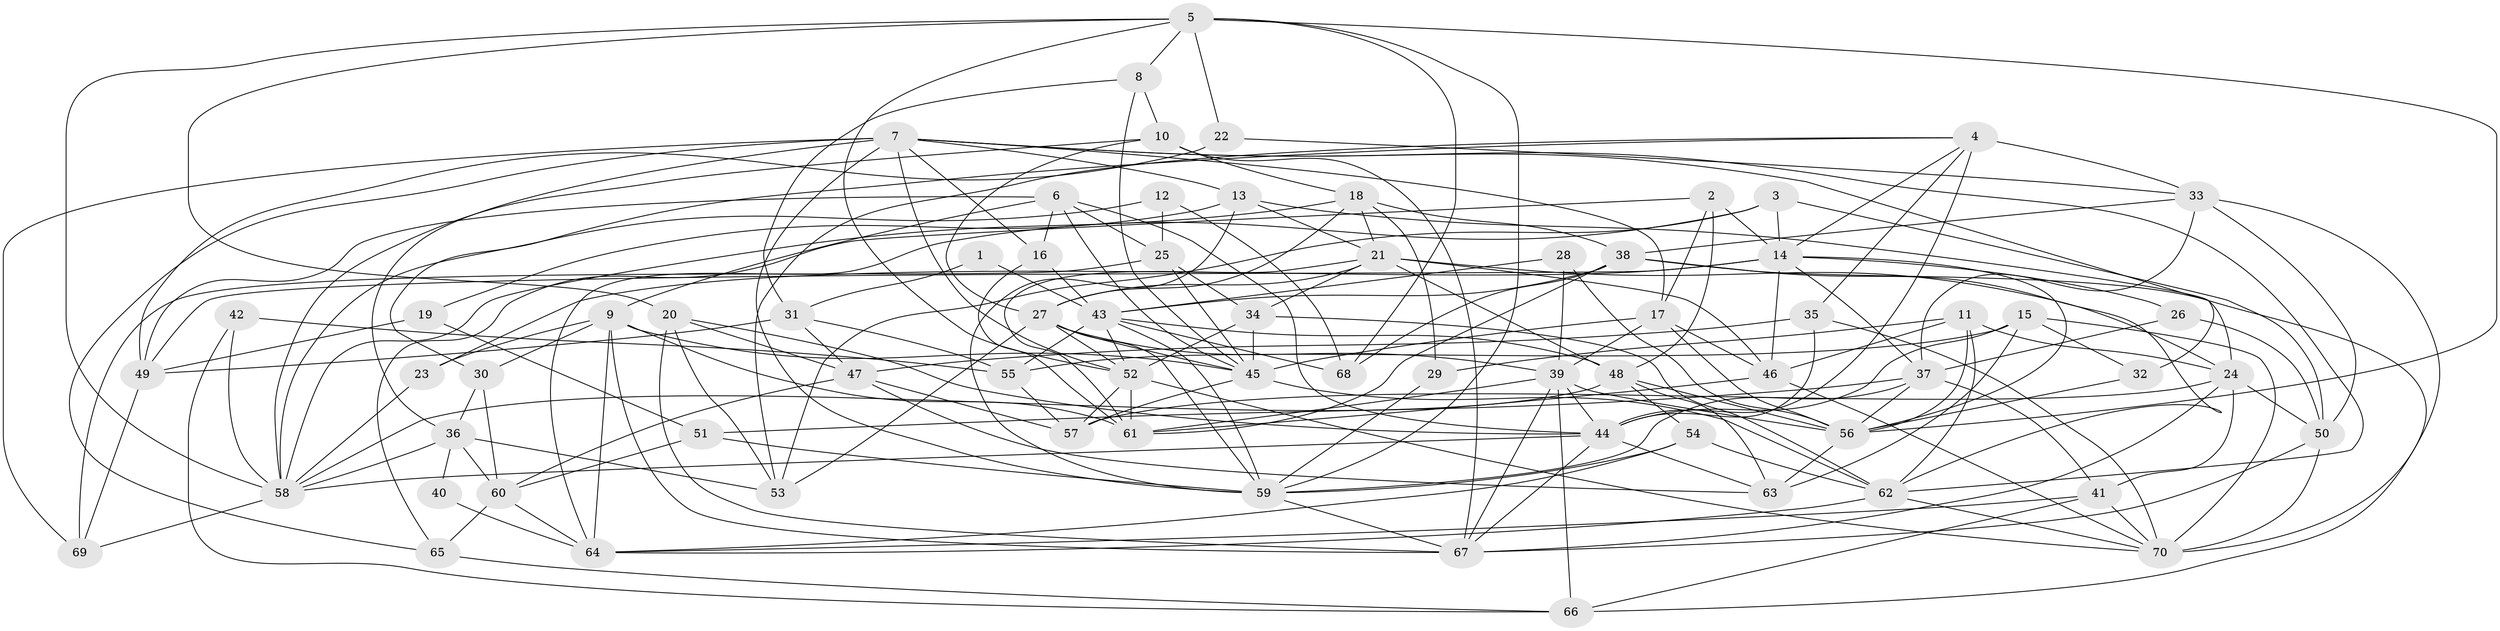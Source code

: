 // original degree distribution, {5: 0.2357142857142857, 2: 0.09285714285714286, 4: 0.22857142857142856, 3: 0.32857142857142857, 7: 0.03571428571428571, 6: 0.07142857142857142, 8: 0.007142857142857143}
// Generated by graph-tools (version 1.1) at 2025/26/03/09/25 03:26:16]
// undirected, 70 vertices, 200 edges
graph export_dot {
graph [start="1"]
  node [color=gray90,style=filled];
  1;
  2;
  3;
  4;
  5;
  6;
  7;
  8;
  9;
  10;
  11;
  12;
  13;
  14;
  15;
  16;
  17;
  18;
  19;
  20;
  21;
  22;
  23;
  24;
  25;
  26;
  27;
  28;
  29;
  30;
  31;
  32;
  33;
  34;
  35;
  36;
  37;
  38;
  39;
  40;
  41;
  42;
  43;
  44;
  45;
  46;
  47;
  48;
  49;
  50;
  51;
  52;
  53;
  54;
  55;
  56;
  57;
  58;
  59;
  60;
  61;
  62;
  63;
  64;
  65;
  66;
  67;
  68;
  69;
  70;
  1 -- 31 [weight=1.0];
  1 -- 43 [weight=1.0];
  2 -- 14 [weight=1.0];
  2 -- 17 [weight=1.0];
  2 -- 48 [weight=1.0];
  2 -- 65 [weight=1.0];
  3 -- 14 [weight=1.0];
  3 -- 50 [weight=1.0];
  3 -- 53 [weight=1.0];
  3 -- 64 [weight=1.0];
  4 -- 14 [weight=1.0];
  4 -- 30 [weight=1.0];
  4 -- 33 [weight=1.0];
  4 -- 35 [weight=1.0];
  4 -- 44 [weight=1.0];
  4 -- 53 [weight=1.0];
  5 -- 8 [weight=1.0];
  5 -- 20 [weight=1.0];
  5 -- 22 [weight=1.0];
  5 -- 52 [weight=1.0];
  5 -- 56 [weight=1.0];
  5 -- 58 [weight=1.0];
  5 -- 59 [weight=1.0];
  5 -- 68 [weight=1.0];
  6 -- 9 [weight=1.0];
  6 -- 16 [weight=1.0];
  6 -- 25 [weight=1.0];
  6 -- 44 [weight=1.0];
  6 -- 45 [weight=1.0];
  6 -- 49 [weight=1.0];
  7 -- 13 [weight=1.0];
  7 -- 16 [weight=1.0];
  7 -- 17 [weight=1.0];
  7 -- 32 [weight=1.0];
  7 -- 36 [weight=1.0];
  7 -- 52 [weight=1.0];
  7 -- 59 [weight=1.0];
  7 -- 62 [weight=1.0];
  7 -- 65 [weight=1.0];
  7 -- 69 [weight=1.0];
  8 -- 10 [weight=1.0];
  8 -- 31 [weight=1.0];
  8 -- 45 [weight=1.0];
  9 -- 23 [weight=1.0];
  9 -- 30 [weight=1.0];
  9 -- 45 [weight=1.0];
  9 -- 61 [weight=1.0];
  9 -- 64 [weight=1.0];
  9 -- 67 [weight=1.0];
  10 -- 18 [weight=1.0];
  10 -- 27 [weight=1.0];
  10 -- 58 [weight=2.0];
  10 -- 67 [weight=1.0];
  11 -- 24 [weight=1.0];
  11 -- 29 [weight=1.0];
  11 -- 46 [weight=1.0];
  11 -- 56 [weight=1.0];
  11 -- 62 [weight=1.0];
  12 -- 25 [weight=1.0];
  12 -- 58 [weight=2.0];
  12 -- 68 [weight=1.0];
  13 -- 19 [weight=1.0];
  13 -- 21 [weight=1.0];
  13 -- 24 [weight=1.0];
  13 -- 59 [weight=1.0];
  14 -- 23 [weight=1.0];
  14 -- 26 [weight=1.0];
  14 -- 37 [weight=1.0];
  14 -- 46 [weight=1.0];
  14 -- 49 [weight=1.0];
  14 -- 56 [weight=1.0];
  15 -- 32 [weight=1.0];
  15 -- 44 [weight=1.0];
  15 -- 55 [weight=1.0];
  15 -- 63 [weight=1.0];
  15 -- 70 [weight=1.0];
  16 -- 43 [weight=2.0];
  16 -- 61 [weight=1.0];
  17 -- 39 [weight=1.0];
  17 -- 45 [weight=1.0];
  17 -- 46 [weight=1.0];
  17 -- 56 [weight=1.0];
  18 -- 21 [weight=1.0];
  18 -- 27 [weight=1.0];
  18 -- 29 [weight=1.0];
  18 -- 38 [weight=1.0];
  18 -- 58 [weight=1.0];
  19 -- 49 [weight=1.0];
  19 -- 51 [weight=1.0];
  20 -- 44 [weight=1.0];
  20 -- 47 [weight=1.0];
  20 -- 53 [weight=1.0];
  20 -- 67 [weight=1.0];
  21 -- 24 [weight=1.0];
  21 -- 27 [weight=1.0];
  21 -- 34 [weight=1.0];
  21 -- 46 [weight=1.0];
  21 -- 48 [weight=1.0];
  21 -- 61 [weight=1.0];
  22 -- 33 [weight=1.0];
  22 -- 49 [weight=1.0];
  23 -- 58 [weight=1.0];
  24 -- 41 [weight=1.0];
  24 -- 50 [weight=1.0];
  24 -- 57 [weight=2.0];
  24 -- 67 [weight=1.0];
  25 -- 34 [weight=1.0];
  25 -- 45 [weight=1.0];
  25 -- 69 [weight=1.0];
  26 -- 37 [weight=1.0];
  26 -- 50 [weight=1.0];
  27 -- 39 [weight=1.0];
  27 -- 45 [weight=1.0];
  27 -- 52 [weight=1.0];
  27 -- 53 [weight=1.0];
  27 -- 59 [weight=1.0];
  28 -- 39 [weight=1.0];
  28 -- 43 [weight=1.0];
  28 -- 56 [weight=1.0];
  29 -- 59 [weight=1.0];
  30 -- 36 [weight=1.0];
  30 -- 60 [weight=1.0];
  31 -- 47 [weight=1.0];
  31 -- 49 [weight=2.0];
  31 -- 55 [weight=1.0];
  32 -- 56 [weight=1.0];
  33 -- 37 [weight=1.0];
  33 -- 38 [weight=1.0];
  33 -- 50 [weight=1.0];
  33 -- 70 [weight=1.0];
  34 -- 45 [weight=2.0];
  34 -- 52 [weight=1.0];
  34 -- 62 [weight=1.0];
  35 -- 44 [weight=1.0];
  35 -- 47 [weight=2.0];
  35 -- 70 [weight=1.0];
  36 -- 40 [weight=1.0];
  36 -- 53 [weight=1.0];
  36 -- 58 [weight=1.0];
  36 -- 60 [weight=1.0];
  37 -- 41 [weight=2.0];
  37 -- 51 [weight=1.0];
  37 -- 56 [weight=1.0];
  37 -- 59 [weight=1.0];
  38 -- 43 [weight=1.0];
  38 -- 61 [weight=1.0];
  38 -- 62 [weight=1.0];
  38 -- 66 [weight=1.0];
  38 -- 68 [weight=1.0];
  39 -- 44 [weight=1.0];
  39 -- 56 [weight=2.0];
  39 -- 61 [weight=1.0];
  39 -- 66 [weight=1.0];
  39 -- 67 [weight=1.0];
  40 -- 64 [weight=1.0];
  41 -- 64 [weight=1.0];
  41 -- 66 [weight=1.0];
  41 -- 70 [weight=1.0];
  42 -- 55 [weight=1.0];
  42 -- 58 [weight=1.0];
  42 -- 66 [weight=1.0];
  43 -- 48 [weight=1.0];
  43 -- 52 [weight=1.0];
  43 -- 55 [weight=1.0];
  43 -- 59 [weight=1.0];
  43 -- 68 [weight=1.0];
  44 -- 58 [weight=1.0];
  44 -- 63 [weight=1.0];
  44 -- 67 [weight=1.0];
  45 -- 57 [weight=1.0];
  45 -- 62 [weight=1.0];
  46 -- 61 [weight=1.0];
  46 -- 70 [weight=1.0];
  47 -- 57 [weight=1.0];
  47 -- 60 [weight=1.0];
  47 -- 63 [weight=1.0];
  48 -- 54 [weight=1.0];
  48 -- 56 [weight=1.0];
  48 -- 58 [weight=1.0];
  48 -- 63 [weight=1.0];
  49 -- 69 [weight=1.0];
  50 -- 67 [weight=1.0];
  50 -- 70 [weight=1.0];
  51 -- 59 [weight=1.0];
  51 -- 60 [weight=1.0];
  52 -- 57 [weight=1.0];
  52 -- 61 [weight=1.0];
  52 -- 70 [weight=1.0];
  54 -- 59 [weight=1.0];
  54 -- 62 [weight=1.0];
  54 -- 64 [weight=1.0];
  55 -- 57 [weight=1.0];
  56 -- 63 [weight=1.0];
  58 -- 69 [weight=1.0];
  59 -- 67 [weight=1.0];
  60 -- 64 [weight=1.0];
  60 -- 65 [weight=1.0];
  62 -- 64 [weight=1.0];
  62 -- 70 [weight=1.0];
  65 -- 66 [weight=1.0];
}
